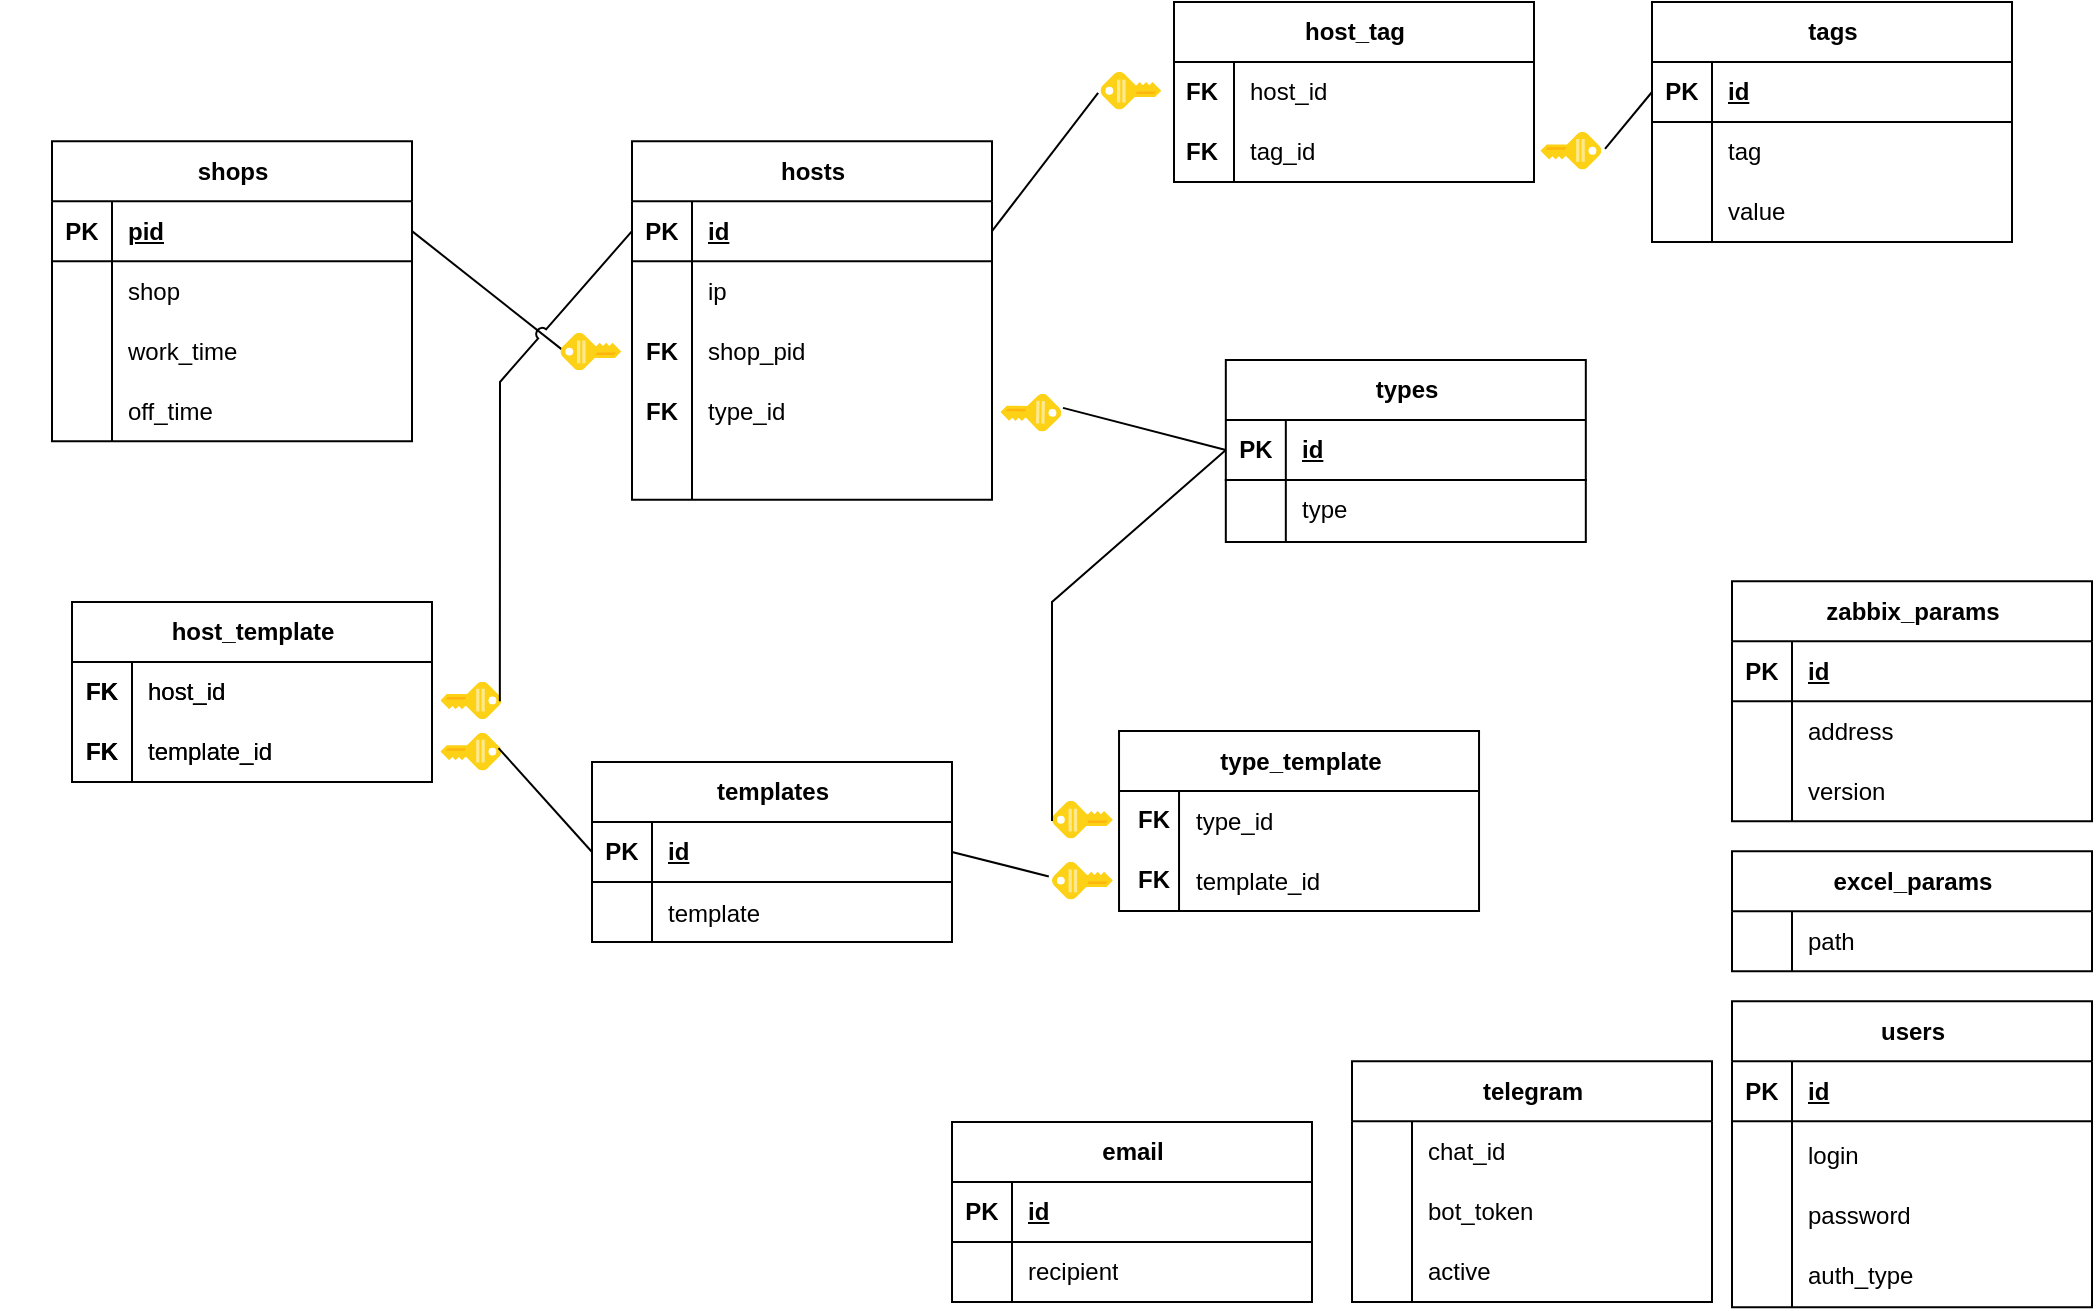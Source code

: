 <mxfile version="21.2.1" type="device">
  <diagram name="Страница-1" id="Page-1">
    <mxGraphModel dx="1434" dy="796" grid="1" gridSize="10" guides="1" tooltips="1" connect="1" arrows="1" fold="1" page="1" pageScale="1" pageWidth="1169" pageHeight="827" math="0" shadow="0">
      <root>
        <mxCell id="0" />
        <mxCell id="1" value="Соединительная линия" parent="0" />
        <mxCell id="zsV1o42NMVgyYvkbm9ST-91" value="tags" style="shape=table;startSize=30;container=1;collapsible=1;childLayout=tableLayout;fixedRows=1;rowLines=0;fontStyle=1;align=center;resizeLast=1;html=1;" parent="1" vertex="1">
          <mxGeometry x="860" y="80" width="180" height="120" as="geometry" />
        </mxCell>
        <mxCell id="zsV1o42NMVgyYvkbm9ST-92" value="" style="shape=tableRow;horizontal=0;startSize=0;swimlaneHead=0;swimlaneBody=0;fillColor=none;collapsible=0;dropTarget=0;points=[[0,0.5],[1,0.5]];portConstraint=eastwest;top=0;left=0;right=0;bottom=1;" parent="zsV1o42NMVgyYvkbm9ST-91" vertex="1">
          <mxGeometry y="30" width="180" height="30" as="geometry" />
        </mxCell>
        <mxCell id="zsV1o42NMVgyYvkbm9ST-93" value="PK" style="shape=partialRectangle;connectable=0;fillColor=none;top=0;left=0;bottom=0;right=0;fontStyle=1;overflow=hidden;whiteSpace=wrap;html=1;" parent="zsV1o42NMVgyYvkbm9ST-92" vertex="1">
          <mxGeometry width="30" height="30" as="geometry">
            <mxRectangle width="30" height="30" as="alternateBounds" />
          </mxGeometry>
        </mxCell>
        <mxCell id="zsV1o42NMVgyYvkbm9ST-94" value="id" style="shape=partialRectangle;connectable=0;fillColor=none;top=0;left=0;bottom=0;right=0;align=left;spacingLeft=6;fontStyle=5;overflow=hidden;whiteSpace=wrap;html=1;" parent="zsV1o42NMVgyYvkbm9ST-92" vertex="1">
          <mxGeometry x="30" width="150" height="30" as="geometry">
            <mxRectangle width="150" height="30" as="alternateBounds" />
          </mxGeometry>
        </mxCell>
        <mxCell id="zsV1o42NMVgyYvkbm9ST-95" value="" style="shape=tableRow;horizontal=0;startSize=0;swimlaneHead=0;swimlaneBody=0;fillColor=none;collapsible=0;dropTarget=0;points=[[0,0.5],[1,0.5]];portConstraint=eastwest;top=0;left=0;right=0;bottom=0;" parent="zsV1o42NMVgyYvkbm9ST-91" vertex="1">
          <mxGeometry y="60" width="180" height="30" as="geometry" />
        </mxCell>
        <mxCell id="zsV1o42NMVgyYvkbm9ST-96" value="" style="shape=partialRectangle;connectable=0;fillColor=none;top=0;left=0;bottom=0;right=0;editable=1;overflow=hidden;whiteSpace=wrap;html=1;" parent="zsV1o42NMVgyYvkbm9ST-95" vertex="1">
          <mxGeometry width="30" height="30" as="geometry">
            <mxRectangle width="30" height="30" as="alternateBounds" />
          </mxGeometry>
        </mxCell>
        <mxCell id="zsV1o42NMVgyYvkbm9ST-97" value="tag" style="shape=partialRectangle;connectable=0;fillColor=none;top=0;left=0;bottom=0;right=0;align=left;spacingLeft=6;overflow=hidden;whiteSpace=wrap;html=1;" parent="zsV1o42NMVgyYvkbm9ST-95" vertex="1">
          <mxGeometry x="30" width="150" height="30" as="geometry">
            <mxRectangle width="150" height="30" as="alternateBounds" />
          </mxGeometry>
        </mxCell>
        <mxCell id="zsV1o42NMVgyYvkbm9ST-98" value="" style="shape=tableRow;horizontal=0;startSize=0;swimlaneHead=0;swimlaneBody=0;fillColor=none;collapsible=0;dropTarget=0;points=[[0,0.5],[1,0.5]];portConstraint=eastwest;top=0;left=0;right=0;bottom=0;" parent="zsV1o42NMVgyYvkbm9ST-91" vertex="1">
          <mxGeometry y="90" width="180" height="30" as="geometry" />
        </mxCell>
        <mxCell id="zsV1o42NMVgyYvkbm9ST-99" value="" style="shape=partialRectangle;connectable=0;fillColor=none;top=0;left=0;bottom=0;right=0;editable=1;overflow=hidden;whiteSpace=wrap;html=1;" parent="zsV1o42NMVgyYvkbm9ST-98" vertex="1">
          <mxGeometry width="30" height="30" as="geometry">
            <mxRectangle width="30" height="30" as="alternateBounds" />
          </mxGeometry>
        </mxCell>
        <mxCell id="zsV1o42NMVgyYvkbm9ST-100" value="value" style="shape=partialRectangle;connectable=0;fillColor=none;top=0;left=0;bottom=0;right=0;align=left;spacingLeft=6;overflow=hidden;whiteSpace=wrap;html=1;" parent="zsV1o42NMVgyYvkbm9ST-98" vertex="1">
          <mxGeometry x="30" width="150" height="30" as="geometry">
            <mxRectangle width="150" height="30" as="alternateBounds" />
          </mxGeometry>
        </mxCell>
        <mxCell id="zsV1o42NMVgyYvkbm9ST-101" value="host_tag" style="shape=table;startSize=30;container=1;collapsible=1;childLayout=tableLayout;fixedRows=1;rowLines=0;fontStyle=1;align=center;resizeLast=1;html=1;" parent="1" vertex="1">
          <mxGeometry x="621" y="80" width="180" height="90" as="geometry" />
        </mxCell>
        <mxCell id="zsV1o42NMVgyYvkbm9ST-108" value="" style="shape=tableRow;horizontal=0;startSize=0;swimlaneHead=0;swimlaneBody=0;fillColor=none;collapsible=0;dropTarget=0;points=[[0,0.5],[1,0.5]];portConstraint=eastwest;top=0;left=0;right=0;bottom=0;" parent="zsV1o42NMVgyYvkbm9ST-101" vertex="1">
          <mxGeometry y="30" width="180" height="30" as="geometry" />
        </mxCell>
        <mxCell id="zsV1o42NMVgyYvkbm9ST-109" value="" style="shape=partialRectangle;connectable=0;fillColor=none;top=0;left=0;bottom=0;right=0;editable=1;overflow=hidden;whiteSpace=wrap;html=1;" parent="zsV1o42NMVgyYvkbm9ST-108" vertex="1">
          <mxGeometry width="30" height="30" as="geometry">
            <mxRectangle width="30" height="30" as="alternateBounds" />
          </mxGeometry>
        </mxCell>
        <mxCell id="zsV1o42NMVgyYvkbm9ST-110" value="host_id" style="shape=partialRectangle;connectable=0;fillColor=none;top=0;left=0;bottom=0;right=0;align=left;spacingLeft=6;overflow=hidden;whiteSpace=wrap;html=1;" parent="zsV1o42NMVgyYvkbm9ST-108" vertex="1">
          <mxGeometry x="30" width="150" height="30" as="geometry">
            <mxRectangle width="150" height="30" as="alternateBounds" />
          </mxGeometry>
        </mxCell>
        <mxCell id="zsV1o42NMVgyYvkbm9ST-105" value="" style="shape=tableRow;horizontal=0;startSize=0;swimlaneHead=0;swimlaneBody=0;fillColor=none;collapsible=0;dropTarget=0;points=[[0,0.5],[1,0.5]];portConstraint=eastwest;top=0;left=0;right=0;bottom=0;" parent="zsV1o42NMVgyYvkbm9ST-101" vertex="1">
          <mxGeometry y="60" width="180" height="30" as="geometry" />
        </mxCell>
        <mxCell id="zsV1o42NMVgyYvkbm9ST-106" value="" style="shape=partialRectangle;connectable=0;fillColor=none;top=0;left=0;bottom=0;right=0;editable=1;overflow=hidden;whiteSpace=wrap;html=1;" parent="zsV1o42NMVgyYvkbm9ST-105" vertex="1">
          <mxGeometry width="30" height="30" as="geometry">
            <mxRectangle width="30" height="30" as="alternateBounds" />
          </mxGeometry>
        </mxCell>
        <mxCell id="zsV1o42NMVgyYvkbm9ST-107" value="tag_id" style="shape=partialRectangle;connectable=0;fillColor=none;top=0;left=0;bottom=0;right=0;align=left;spacingLeft=6;overflow=hidden;whiteSpace=wrap;html=1;" parent="zsV1o42NMVgyYvkbm9ST-105" vertex="1">
          <mxGeometry x="30" width="150" height="30" as="geometry">
            <mxRectangle width="150" height="30" as="alternateBounds" />
          </mxGeometry>
        </mxCell>
        <mxCell id="zsV1o42NMVgyYvkbm9ST-142" value="" style="group" parent="1" vertex="1" connectable="0">
          <mxGeometry x="60" y="149.57" width="180" height="180" as="geometry" />
        </mxCell>
        <mxCell id="zsV1o42NMVgyYvkbm9ST-1" value="shops" style="shape=table;startSize=30;container=1;collapsible=1;childLayout=tableLayout;fixedRows=1;rowLines=0;fontStyle=1;align=center;resizeLast=1;html=1;" parent="zsV1o42NMVgyYvkbm9ST-142" vertex="1">
          <mxGeometry width="180" height="150" as="geometry" />
        </mxCell>
        <mxCell id="zsV1o42NMVgyYvkbm9ST-2" value="" style="shape=tableRow;horizontal=0;startSize=0;swimlaneHead=0;swimlaneBody=0;fillColor=none;collapsible=0;dropTarget=0;points=[[0,0.5],[1,0.5]];portConstraint=eastwest;top=0;left=0;right=0;bottom=1;" parent="zsV1o42NMVgyYvkbm9ST-1" vertex="1">
          <mxGeometry y="30" width="180" height="30" as="geometry" />
        </mxCell>
        <mxCell id="zsV1o42NMVgyYvkbm9ST-3" value="PK" style="shape=partialRectangle;connectable=0;fillColor=none;top=0;left=0;bottom=0;right=0;fontStyle=1;overflow=hidden;whiteSpace=wrap;html=1;" parent="zsV1o42NMVgyYvkbm9ST-2" vertex="1">
          <mxGeometry width="30" height="30" as="geometry">
            <mxRectangle width="30" height="30" as="alternateBounds" />
          </mxGeometry>
        </mxCell>
        <mxCell id="zsV1o42NMVgyYvkbm9ST-4" value="pid" style="shape=partialRectangle;connectable=0;fillColor=none;top=0;left=0;bottom=0;right=0;align=left;spacingLeft=6;fontStyle=5;overflow=hidden;whiteSpace=wrap;html=1;" parent="zsV1o42NMVgyYvkbm9ST-2" vertex="1">
          <mxGeometry x="30" width="150" height="30" as="geometry">
            <mxRectangle width="150" height="30" as="alternateBounds" />
          </mxGeometry>
        </mxCell>
        <mxCell id="zsV1o42NMVgyYvkbm9ST-5" value="" style="shape=tableRow;horizontal=0;startSize=0;swimlaneHead=0;swimlaneBody=0;fillColor=none;collapsible=0;dropTarget=0;points=[[0,0.5],[1,0.5]];portConstraint=eastwest;top=0;left=0;right=0;bottom=0;" parent="zsV1o42NMVgyYvkbm9ST-1" vertex="1">
          <mxGeometry y="60" width="180" height="30" as="geometry" />
        </mxCell>
        <mxCell id="zsV1o42NMVgyYvkbm9ST-6" value="" style="shape=partialRectangle;connectable=0;fillColor=none;top=0;left=0;bottom=0;right=0;editable=1;overflow=hidden;whiteSpace=wrap;html=1;" parent="zsV1o42NMVgyYvkbm9ST-5" vertex="1">
          <mxGeometry width="30" height="30" as="geometry">
            <mxRectangle width="30" height="30" as="alternateBounds" />
          </mxGeometry>
        </mxCell>
        <mxCell id="zsV1o42NMVgyYvkbm9ST-7" value="" style="shape=partialRectangle;connectable=0;fillColor=none;top=0;left=0;bottom=0;right=0;align=left;spacingLeft=6;overflow=hidden;whiteSpace=wrap;html=1;" parent="zsV1o42NMVgyYvkbm9ST-5" vertex="1">
          <mxGeometry x="30" width="150" height="30" as="geometry">
            <mxRectangle width="150" height="30" as="alternateBounds" />
          </mxGeometry>
        </mxCell>
        <mxCell id="zsV1o42NMVgyYvkbm9ST-8" value="" style="shape=tableRow;horizontal=0;startSize=0;swimlaneHead=0;swimlaneBody=0;fillColor=none;collapsible=0;dropTarget=0;points=[[0,0.5],[1,0.5]];portConstraint=eastwest;top=0;left=0;right=0;bottom=0;" parent="zsV1o42NMVgyYvkbm9ST-1" vertex="1">
          <mxGeometry y="90" width="180" height="60" as="geometry" />
        </mxCell>
        <mxCell id="zsV1o42NMVgyYvkbm9ST-9" value="" style="shape=partialRectangle;connectable=0;fillColor=none;top=0;left=0;bottom=0;right=0;editable=1;overflow=hidden;whiteSpace=wrap;html=1;" parent="zsV1o42NMVgyYvkbm9ST-8" vertex="1">
          <mxGeometry width="30" height="60" as="geometry">
            <mxRectangle width="30" height="60" as="alternateBounds" />
          </mxGeometry>
        </mxCell>
        <mxCell id="zsV1o42NMVgyYvkbm9ST-10" value="" style="shape=partialRectangle;connectable=0;fillColor=none;top=0;left=0;bottom=0;right=0;align=left;spacingLeft=6;overflow=hidden;whiteSpace=wrap;html=1;" parent="zsV1o42NMVgyYvkbm9ST-8" vertex="1">
          <mxGeometry x="30" width="150" height="60" as="geometry">
            <mxRectangle width="150" height="60" as="alternateBounds" />
          </mxGeometry>
        </mxCell>
        <mxCell id="zsV1o42NMVgyYvkbm9ST-137" value="shop" style="shape=partialRectangle;connectable=0;fillColor=none;top=0;left=0;bottom=0;right=0;align=left;spacingLeft=6;overflow=hidden;whiteSpace=wrap;html=1;" parent="zsV1o42NMVgyYvkbm9ST-142" vertex="1">
          <mxGeometry x="30" y="60" width="150" height="30" as="geometry">
            <mxRectangle width="150" height="30" as="alternateBounds" />
          </mxGeometry>
        </mxCell>
        <mxCell id="zsV1o42NMVgyYvkbm9ST-139" value="work_time" style="shape=partialRectangle;connectable=0;fillColor=none;top=0;left=0;bottom=0;right=0;align=left;spacingLeft=6;overflow=hidden;whiteSpace=wrap;html=1;" parent="zsV1o42NMVgyYvkbm9ST-142" vertex="1">
          <mxGeometry x="30" y="90" width="150" height="30" as="geometry">
            <mxRectangle width="150" height="30" as="alternateBounds" />
          </mxGeometry>
        </mxCell>
        <mxCell id="zsV1o42NMVgyYvkbm9ST-140" value="off_time" style="shape=partialRectangle;connectable=0;fillColor=none;top=0;left=0;bottom=0;right=0;align=left;spacingLeft=6;overflow=hidden;whiteSpace=wrap;html=1;" parent="zsV1o42NMVgyYvkbm9ST-142" vertex="1">
          <mxGeometry x="30" y="120" width="150" height="30" as="geometry">
            <mxRectangle width="150" height="30" as="alternateBounds" />
          </mxGeometry>
        </mxCell>
        <mxCell id="zsV1o42NMVgyYvkbm9ST-170" value="" style="shape=partialRectangle;connectable=0;fillColor=none;top=0;left=0;bottom=0;right=0;fontStyle=1;overflow=hidden;whiteSpace=wrap;html=1;" parent="zsV1o42NMVgyYvkbm9ST-142" vertex="1">
          <mxGeometry x="-1.421e-14" y="120" width="30" height="30" as="geometry">
            <mxRectangle width="30" height="30" as="alternateBounds" />
          </mxGeometry>
        </mxCell>
        <mxCell id="zsV1o42NMVgyYvkbm9ST-171" value="" style="shape=partialRectangle;connectable=0;fillColor=none;top=0;left=0;bottom=0;right=0;fontStyle=1;overflow=hidden;whiteSpace=wrap;html=1;" parent="zsV1o42NMVgyYvkbm9ST-142" vertex="1">
          <mxGeometry x="-1.421e-14" y="150" width="30" height="30" as="geometry">
            <mxRectangle width="30" height="30" as="alternateBounds" />
          </mxGeometry>
        </mxCell>
        <mxCell id="zsV1o42NMVgyYvkbm9ST-146" value="" style="endArrow=none;html=1;rounded=0;entryX=0.545;entryY=0.032;entryDx=0;entryDy=0;entryPerimeter=0;exitX=1;exitY=0.5;exitDx=0;exitDy=0;" parent="1" source="zsV1o42NMVgyYvkbm9ST-2" target="zsV1o42NMVgyYvkbm9ST-143" edge="1">
          <mxGeometry width="50" height="50" relative="1" as="geometry">
            <mxPoint x="350" y="285" as="sourcePoint" />
            <mxPoint x="350" y="440" as="targetPoint" />
          </mxGeometry>
        </mxCell>
        <mxCell id="zsV1o42NMVgyYvkbm9ST-147" value="" style="group" parent="1" vertex="1" connectable="0">
          <mxGeometry x="320" y="149.57" width="210" height="200" as="geometry" />
        </mxCell>
        <mxCell id="zsV1o42NMVgyYvkbm9ST-141" value="" style="group" parent="zsV1o42NMVgyYvkbm9ST-147" vertex="1" connectable="0">
          <mxGeometry x="30" width="180" height="200" as="geometry" />
        </mxCell>
        <mxCell id="zsV1o42NMVgyYvkbm9ST-65" value="hosts" style="shape=table;startSize=30;container=1;collapsible=1;childLayout=tableLayout;fixedRows=1;rowLines=0;fontStyle=1;align=center;resizeLast=1;html=1;" parent="zsV1o42NMVgyYvkbm9ST-141" vertex="1">
          <mxGeometry width="180" height="179.35" as="geometry" />
        </mxCell>
        <mxCell id="zsV1o42NMVgyYvkbm9ST-66" value="" style="shape=tableRow;horizontal=0;startSize=0;swimlaneHead=0;swimlaneBody=0;fillColor=none;collapsible=0;dropTarget=0;points=[[0,0.5],[1,0.5]];portConstraint=eastwest;top=0;left=0;right=0;bottom=1;" parent="zsV1o42NMVgyYvkbm9ST-65" vertex="1">
          <mxGeometry y="30" width="180" height="30" as="geometry" />
        </mxCell>
        <mxCell id="zsV1o42NMVgyYvkbm9ST-67" value="PK" style="shape=partialRectangle;connectable=0;fillColor=none;top=0;left=0;bottom=0;right=0;fontStyle=1;overflow=hidden;whiteSpace=wrap;html=1;" parent="zsV1o42NMVgyYvkbm9ST-66" vertex="1">
          <mxGeometry width="30" height="30" as="geometry">
            <mxRectangle width="30" height="30" as="alternateBounds" />
          </mxGeometry>
        </mxCell>
        <mxCell id="zsV1o42NMVgyYvkbm9ST-68" value="id" style="shape=partialRectangle;connectable=0;fillColor=none;top=0;left=0;bottom=0;right=0;align=left;spacingLeft=6;fontStyle=5;overflow=hidden;whiteSpace=wrap;html=1;" parent="zsV1o42NMVgyYvkbm9ST-66" vertex="1">
          <mxGeometry x="30" width="150" height="30" as="geometry">
            <mxRectangle width="150" height="30" as="alternateBounds" />
          </mxGeometry>
        </mxCell>
        <mxCell id="zsV1o42NMVgyYvkbm9ST-69" value="" style="shape=tableRow;horizontal=0;startSize=0;swimlaneHead=0;swimlaneBody=0;fillColor=none;collapsible=0;dropTarget=0;points=[[0,0.5],[1,0.5]];portConstraint=eastwest;top=0;left=0;right=0;bottom=0;" parent="zsV1o42NMVgyYvkbm9ST-65" vertex="1">
          <mxGeometry y="60" width="180" height="30" as="geometry" />
        </mxCell>
        <mxCell id="zsV1o42NMVgyYvkbm9ST-70" value="" style="shape=partialRectangle;connectable=0;fillColor=none;top=0;left=0;bottom=0;right=0;editable=1;overflow=hidden;whiteSpace=wrap;html=1;" parent="zsV1o42NMVgyYvkbm9ST-69" vertex="1">
          <mxGeometry width="30" height="30" as="geometry">
            <mxRectangle width="30" height="30" as="alternateBounds" />
          </mxGeometry>
        </mxCell>
        <mxCell id="zsV1o42NMVgyYvkbm9ST-71" value="ip" style="shape=partialRectangle;connectable=0;fillColor=none;top=0;left=0;bottom=0;right=0;align=left;spacingLeft=6;overflow=hidden;whiteSpace=wrap;html=1;" parent="zsV1o42NMVgyYvkbm9ST-69" vertex="1">
          <mxGeometry x="30" width="150" height="30" as="geometry">
            <mxRectangle width="150" height="30" as="alternateBounds" />
          </mxGeometry>
        </mxCell>
        <mxCell id="zsV1o42NMVgyYvkbm9ST-72" value="" style="shape=tableRow;horizontal=0;startSize=0;swimlaneHead=0;swimlaneBody=0;fillColor=none;collapsible=0;dropTarget=0;points=[[0,0.5],[1,0.5]];portConstraint=eastwest;top=0;left=0;right=0;bottom=0;" parent="zsV1o42NMVgyYvkbm9ST-65" vertex="1">
          <mxGeometry y="90" width="180" height="89" as="geometry" />
        </mxCell>
        <mxCell id="zsV1o42NMVgyYvkbm9ST-73" value="" style="shape=partialRectangle;connectable=0;fillColor=none;top=0;left=0;bottom=0;right=0;editable=1;overflow=hidden;whiteSpace=wrap;html=1;" parent="zsV1o42NMVgyYvkbm9ST-72" vertex="1">
          <mxGeometry width="30" height="89" as="geometry">
            <mxRectangle width="30" height="89" as="alternateBounds" />
          </mxGeometry>
        </mxCell>
        <mxCell id="zsV1o42NMVgyYvkbm9ST-74" value="" style="shape=partialRectangle;connectable=0;fillColor=none;top=0;left=0;bottom=0;right=0;align=left;spacingLeft=6;overflow=hidden;whiteSpace=wrap;html=1;" parent="zsV1o42NMVgyYvkbm9ST-72" vertex="1">
          <mxGeometry x="30" width="150" height="89" as="geometry">
            <mxRectangle width="150" height="89" as="alternateBounds" />
          </mxGeometry>
        </mxCell>
        <mxCell id="zsV1o42NMVgyYvkbm9ST-79" value="shop_pid" style="shape=partialRectangle;connectable=0;fillColor=none;top=0;left=0;bottom=0;right=0;align=left;spacingLeft=6;overflow=hidden;whiteSpace=wrap;html=1;" parent="zsV1o42NMVgyYvkbm9ST-141" vertex="1">
          <mxGeometry x="30" y="90" width="150" height="30" as="geometry">
            <mxRectangle width="150" height="30" as="alternateBounds" />
          </mxGeometry>
        </mxCell>
        <mxCell id="zsV1o42NMVgyYvkbm9ST-82" value="type_id" style="shape=partialRectangle;connectable=0;fillColor=none;top=0;left=0;bottom=0;right=0;align=left;spacingLeft=6;overflow=hidden;whiteSpace=wrap;html=1;" parent="zsV1o42NMVgyYvkbm9ST-141" vertex="1">
          <mxGeometry x="30" y="120" width="150" height="30" as="geometry">
            <mxRectangle width="150" height="30" as="alternateBounds" />
          </mxGeometry>
        </mxCell>
        <mxCell id="zsV1o42NMVgyYvkbm9ST-168" value="FK" style="shape=partialRectangle;connectable=0;fillColor=none;top=0;left=0;bottom=0;right=0;fontStyle=1;overflow=hidden;whiteSpace=wrap;html=1;" parent="zsV1o42NMVgyYvkbm9ST-141" vertex="1">
          <mxGeometry y="90" width="30" height="30" as="geometry">
            <mxRectangle width="30" height="30" as="alternateBounds" />
          </mxGeometry>
        </mxCell>
        <mxCell id="zsV1o42NMVgyYvkbm9ST-173" value="FK" style="shape=partialRectangle;connectable=0;fillColor=none;top=0;left=0;bottom=0;right=0;fontStyle=1;overflow=hidden;whiteSpace=wrap;html=1;" parent="zsV1o42NMVgyYvkbm9ST-141" vertex="1">
          <mxGeometry y="120" width="30" height="30" as="geometry">
            <mxRectangle width="30" height="30" as="alternateBounds" />
          </mxGeometry>
        </mxCell>
        <mxCell id="zsV1o42NMVgyYvkbm9ST-143" value="" style="sketch=0;aspect=fixed;html=1;points=[];align=center;image;fontSize=12;image=img/lib/mscae/Key.svg;rotation=-90;" parent="zsV1o42NMVgyYvkbm9ST-147" vertex="1">
          <mxGeometry y="90" width="18.87" height="30.43" as="geometry" />
        </mxCell>
        <mxCell id="zsV1o42NMVgyYvkbm9ST-157" value="" style="group" parent="1" vertex="1" connectable="0">
          <mxGeometry x="660.0" y="279" width="215.78" height="135" as="geometry" />
        </mxCell>
        <mxCell id="zsV1o42NMVgyYvkbm9ST-37" value="types" style="shape=table;startSize=30;container=1;collapsible=1;childLayout=tableLayout;fixedRows=1;rowLines=0;fontStyle=1;align=center;resizeLast=1;html=1;" parent="zsV1o42NMVgyYvkbm9ST-157" vertex="1">
          <mxGeometry x="-13.09" y="-20" width="180" height="91" as="geometry" />
        </mxCell>
        <mxCell id="zsV1o42NMVgyYvkbm9ST-38" value="" style="shape=tableRow;horizontal=0;startSize=0;swimlaneHead=0;swimlaneBody=0;fillColor=none;collapsible=0;dropTarget=0;points=[[0,0.5],[1,0.5]];portConstraint=eastwest;top=0;left=0;right=0;bottom=1;" parent="zsV1o42NMVgyYvkbm9ST-37" vertex="1">
          <mxGeometry y="30" width="180" height="30" as="geometry" />
        </mxCell>
        <mxCell id="zsV1o42NMVgyYvkbm9ST-39" value="PK" style="shape=partialRectangle;connectable=0;fillColor=none;top=0;left=0;bottom=0;right=0;fontStyle=1;overflow=hidden;whiteSpace=wrap;html=1;" parent="zsV1o42NMVgyYvkbm9ST-38" vertex="1">
          <mxGeometry width="30" height="30" as="geometry">
            <mxRectangle width="30" height="30" as="alternateBounds" />
          </mxGeometry>
        </mxCell>
        <mxCell id="zsV1o42NMVgyYvkbm9ST-40" value="id" style="shape=partialRectangle;connectable=0;fillColor=none;top=0;left=0;bottom=0;right=0;align=left;spacingLeft=6;fontStyle=5;overflow=hidden;whiteSpace=wrap;html=1;" parent="zsV1o42NMVgyYvkbm9ST-38" vertex="1">
          <mxGeometry x="30" width="150" height="30" as="geometry">
            <mxRectangle width="150" height="30" as="alternateBounds" />
          </mxGeometry>
        </mxCell>
        <mxCell id="zsV1o42NMVgyYvkbm9ST-41" value="" style="shape=tableRow;horizontal=0;startSize=0;swimlaneHead=0;swimlaneBody=0;fillColor=none;collapsible=0;dropTarget=0;points=[[0,0.5],[1,0.5]];portConstraint=eastwest;top=0;left=0;right=0;bottom=0;" parent="zsV1o42NMVgyYvkbm9ST-37" vertex="1">
          <mxGeometry y="60" width="180" height="31" as="geometry" />
        </mxCell>
        <mxCell id="zsV1o42NMVgyYvkbm9ST-42" value="" style="shape=partialRectangle;connectable=0;fillColor=none;top=0;left=0;bottom=0;right=0;editable=1;overflow=hidden;whiteSpace=wrap;html=1;" parent="zsV1o42NMVgyYvkbm9ST-41" vertex="1">
          <mxGeometry width="30" height="31" as="geometry">
            <mxRectangle width="30" height="31" as="alternateBounds" />
          </mxGeometry>
        </mxCell>
        <mxCell id="zsV1o42NMVgyYvkbm9ST-43" value="" style="shape=partialRectangle;connectable=0;fillColor=none;top=0;left=0;bottom=0;right=0;align=left;spacingLeft=6;overflow=hidden;whiteSpace=wrap;html=1;" parent="zsV1o42NMVgyYvkbm9ST-41" vertex="1">
          <mxGeometry x="30" width="150" height="31" as="geometry">
            <mxRectangle width="150" height="31" as="alternateBounds" />
          </mxGeometry>
        </mxCell>
        <mxCell id="G-o0Ir6fuLIiL3Ky4G_D-50" value="type" style="shape=partialRectangle;connectable=0;fillColor=none;top=0;left=0;bottom=0;right=0;align=left;spacingLeft=6;overflow=hidden;whiteSpace=wrap;html=1;" parent="zsV1o42NMVgyYvkbm9ST-157" vertex="1">
          <mxGeometry x="16.91" y="40.21" width="150" height="30" as="geometry">
            <mxRectangle width="150" height="30" as="alternateBounds" />
          </mxGeometry>
        </mxCell>
        <mxCell id="zsV1o42NMVgyYvkbm9ST-163" value="" style="endArrow=none;html=1;rounded=0;entryX=0.365;entryY=-0.026;entryDx=0;entryDy=0;entryPerimeter=0;exitX=0;exitY=0.5;exitDx=0;exitDy=0;" parent="1" source="zsV1o42NMVgyYvkbm9ST-38" target="zsV1o42NMVgyYvkbm9ST-156" edge="1">
          <mxGeometry width="50" height="50" relative="1" as="geometry">
            <mxPoint x="590.78" y="345" as="sourcePoint" />
            <mxPoint x="664.22" y="520" as="targetPoint" />
          </mxGeometry>
        </mxCell>
        <mxCell id="zsV1o42NMVgyYvkbm9ST-164" value="" style="endArrow=none;html=1;rounded=0;exitX=1;exitY=0.5;exitDx=0;exitDy=0;entryX=0.445;entryY=-0.038;entryDx=0;entryDy=0;entryPerimeter=0;" parent="1" source="zsV1o42NMVgyYvkbm9ST-66" target="zsV1o42NMVgyYvkbm9ST-165" edge="1">
          <mxGeometry width="50" height="50" relative="1" as="geometry">
            <mxPoint x="601" y="325" as="sourcePoint" />
            <mxPoint x="650" y="170" as="targetPoint" />
          </mxGeometry>
        </mxCell>
        <mxCell id="zsV1o42NMVgyYvkbm9ST-165" value="" style="sketch=0;aspect=fixed;html=1;points=[];align=center;image;fontSize=12;image=img/lib/mscae/Key.svg;rotation=-90;" parent="1" vertex="1">
          <mxGeometry x="590" y="109.14" width="18.87" height="30.43" as="geometry" />
        </mxCell>
        <mxCell id="zsV1o42NMVgyYvkbm9ST-166" value="" style="sketch=0;aspect=fixed;html=1;points=[];align=center;image;fontSize=12;image=img/lib/mscae/Key.svg;rotation=90;" parent="1" vertex="1">
          <mxGeometry x="810" y="139.14" width="18.87" height="30.43" as="geometry" />
        </mxCell>
        <mxCell id="zsV1o42NMVgyYvkbm9ST-167" value="" style="endArrow=none;html=1;rounded=0;exitX=0;exitY=0.5;exitDx=0;exitDy=0;entryX=0.452;entryY=-0.061;entryDx=0;entryDy=0;entryPerimeter=0;" parent="1" source="zsV1o42NMVgyYvkbm9ST-92" target="zsV1o42NMVgyYvkbm9ST-166" edge="1">
          <mxGeometry width="50" height="50" relative="1" as="geometry">
            <mxPoint x="930" y="159" as="sourcePoint" />
            <mxPoint x="973" y="70" as="targetPoint" />
          </mxGeometry>
        </mxCell>
        <mxCell id="zsV1o42NMVgyYvkbm9ST-156" value="" style="sketch=0;aspect=fixed;html=1;points=[];align=center;image;fontSize=12;image=img/lib/mscae/Key.svg;rotation=91;" parent="1" vertex="1">
          <mxGeometry x="540" y="270.0" width="18.87" height="30.43" as="geometry" />
        </mxCell>
        <mxCell id="zsV1o42NMVgyYvkbm9ST-174" value="FK" style="shape=partialRectangle;connectable=0;fillColor=none;top=0;left=0;bottom=0;right=0;fontStyle=1;overflow=hidden;whiteSpace=wrap;html=1;" parent="1" vertex="1">
          <mxGeometry x="620" y="139.57" width="30" height="30" as="geometry">
            <mxRectangle width="30" height="30" as="alternateBounds" />
          </mxGeometry>
        </mxCell>
        <mxCell id="zsV1o42NMVgyYvkbm9ST-175" value="FK" style="shape=partialRectangle;connectable=0;fillColor=none;top=0;left=0;bottom=0;right=0;fontStyle=1;overflow=hidden;whiteSpace=wrap;html=1;" parent="1" vertex="1">
          <mxGeometry x="620" y="109.57" width="30" height="30" as="geometry">
            <mxRectangle width="30" height="30" as="alternateBounds" />
          </mxGeometry>
        </mxCell>
        <mxCell id="lvVK7Kbt0AySzbdY6c-X-12" value="" style="group" parent="1" vertex="1" connectable="0">
          <mxGeometry x="320" y="450" width="180" height="120.5" as="geometry" />
        </mxCell>
        <mxCell id="lvVK7Kbt0AySzbdY6c-X-13" value="" style="group" parent="lvVK7Kbt0AySzbdY6c-X-12" vertex="1" connectable="0">
          <mxGeometry x="10" y="10" width="180" height="120.5" as="geometry" />
        </mxCell>
        <mxCell id="lvVK7Kbt0AySzbdY6c-X-3" value="templates" style="shape=table;startSize=30;container=1;collapsible=1;childLayout=tableLayout;fixedRows=1;rowLines=0;fontStyle=1;align=center;resizeLast=1;html=1;" parent="lvVK7Kbt0AySzbdY6c-X-13" vertex="1">
          <mxGeometry width="180" height="90" as="geometry" />
        </mxCell>
        <mxCell id="lvVK7Kbt0AySzbdY6c-X-4" value="" style="shape=tableRow;horizontal=0;startSize=0;swimlaneHead=0;swimlaneBody=0;fillColor=none;collapsible=0;dropTarget=0;points=[[0,0.5],[1,0.5]];portConstraint=eastwest;top=0;left=0;right=0;bottom=1;" parent="lvVK7Kbt0AySzbdY6c-X-3" vertex="1">
          <mxGeometry y="30" width="180" height="30" as="geometry" />
        </mxCell>
        <mxCell id="lvVK7Kbt0AySzbdY6c-X-5" value="PK" style="shape=partialRectangle;connectable=0;fillColor=none;top=0;left=0;bottom=0;right=0;fontStyle=1;overflow=hidden;whiteSpace=wrap;html=1;" parent="lvVK7Kbt0AySzbdY6c-X-4" vertex="1">
          <mxGeometry width="30" height="30" as="geometry">
            <mxRectangle width="30" height="30" as="alternateBounds" />
          </mxGeometry>
        </mxCell>
        <mxCell id="lvVK7Kbt0AySzbdY6c-X-6" value="id" style="shape=partialRectangle;connectable=0;fillColor=none;top=0;left=0;bottom=0;right=0;align=left;spacingLeft=6;fontStyle=5;overflow=hidden;whiteSpace=wrap;html=1;" parent="lvVK7Kbt0AySzbdY6c-X-4" vertex="1">
          <mxGeometry x="30" width="150" height="30" as="geometry">
            <mxRectangle width="150" height="30" as="alternateBounds" />
          </mxGeometry>
        </mxCell>
        <mxCell id="lvVK7Kbt0AySzbdY6c-X-7" value="" style="shape=tableRow;horizontal=0;startSize=0;swimlaneHead=0;swimlaneBody=0;fillColor=none;collapsible=0;dropTarget=0;points=[[0,0.5],[1,0.5]];portConstraint=eastwest;top=0;left=0;right=0;bottom=0;" parent="lvVK7Kbt0AySzbdY6c-X-3" vertex="1">
          <mxGeometry y="60" width="180" height="30" as="geometry" />
        </mxCell>
        <mxCell id="lvVK7Kbt0AySzbdY6c-X-8" value="" style="shape=partialRectangle;connectable=0;fillColor=none;top=0;left=0;bottom=0;right=0;editable=1;overflow=hidden;whiteSpace=wrap;html=1;" parent="lvVK7Kbt0AySzbdY6c-X-7" vertex="1">
          <mxGeometry width="30" height="30" as="geometry">
            <mxRectangle width="30" height="30" as="alternateBounds" />
          </mxGeometry>
        </mxCell>
        <mxCell id="lvVK7Kbt0AySzbdY6c-X-9" value="" style="shape=partialRectangle;connectable=0;fillColor=none;top=0;left=0;bottom=0;right=0;align=left;spacingLeft=6;overflow=hidden;whiteSpace=wrap;html=1;" parent="lvVK7Kbt0AySzbdY6c-X-7" vertex="1">
          <mxGeometry x="30" width="150" height="30" as="geometry">
            <mxRectangle width="150" height="30" as="alternateBounds" />
          </mxGeometry>
        </mxCell>
        <mxCell id="lvVK7Kbt0AySzbdY6c-X-10" value="template" style="shape=partialRectangle;connectable=0;fillColor=none;top=0;left=0;bottom=0;right=0;align=left;spacingLeft=6;overflow=hidden;whiteSpace=wrap;html=1;" parent="lvVK7Kbt0AySzbdY6c-X-13" vertex="1">
          <mxGeometry x="30" y="60.5" width="150" height="30" as="geometry">
            <mxRectangle width="150" height="30" as="alternateBounds" />
          </mxGeometry>
        </mxCell>
        <mxCell id="5nh-abn0xY6gqfLPR4Zg-37" value="" style="group" parent="1" vertex="1" connectable="0">
          <mxGeometry x="560.0" y="444.5" width="213.52" height="90" as="geometry" />
        </mxCell>
        <mxCell id="5nh-abn0xY6gqfLPR4Zg-1" value="type_template" style="shape=table;startSize=30;container=1;collapsible=1;childLayout=tableLayout;fixedRows=1;rowLines=0;fontStyle=1;align=center;resizeLast=1;html=1;" parent="5nh-abn0xY6gqfLPR4Zg-37" vertex="1">
          <mxGeometry x="33.52" width="180" height="90" as="geometry" />
        </mxCell>
        <mxCell id="5nh-abn0xY6gqfLPR4Zg-2" value="" style="shape=tableRow;horizontal=0;startSize=0;swimlaneHead=0;swimlaneBody=0;fillColor=none;collapsible=0;dropTarget=0;points=[[0,0.5],[1,0.5]];portConstraint=eastwest;top=0;left=0;right=0;bottom=0;" parent="5nh-abn0xY6gqfLPR4Zg-1" vertex="1">
          <mxGeometry y="30" width="180" height="30" as="geometry" />
        </mxCell>
        <mxCell id="5nh-abn0xY6gqfLPR4Zg-3" value="" style="shape=partialRectangle;connectable=0;fillColor=none;top=0;left=0;bottom=0;right=0;editable=1;overflow=hidden;whiteSpace=wrap;html=1;" parent="5nh-abn0xY6gqfLPR4Zg-2" vertex="1">
          <mxGeometry width="30" height="30" as="geometry">
            <mxRectangle width="30" height="30" as="alternateBounds" />
          </mxGeometry>
        </mxCell>
        <mxCell id="5nh-abn0xY6gqfLPR4Zg-4" value="type_id" style="shape=partialRectangle;connectable=0;fillColor=none;top=0;left=0;bottom=0;right=0;align=left;spacingLeft=6;overflow=hidden;whiteSpace=wrap;html=1;" parent="5nh-abn0xY6gqfLPR4Zg-2" vertex="1">
          <mxGeometry x="30" width="150" height="30" as="geometry">
            <mxRectangle width="150" height="30" as="alternateBounds" />
          </mxGeometry>
        </mxCell>
        <mxCell id="5nh-abn0xY6gqfLPR4Zg-5" value="" style="shape=tableRow;horizontal=0;startSize=0;swimlaneHead=0;swimlaneBody=0;fillColor=none;collapsible=0;dropTarget=0;points=[[0,0.5],[1,0.5]];portConstraint=eastwest;top=0;left=0;right=0;bottom=0;" parent="5nh-abn0xY6gqfLPR4Zg-1" vertex="1">
          <mxGeometry y="60" width="180" height="30" as="geometry" />
        </mxCell>
        <mxCell id="5nh-abn0xY6gqfLPR4Zg-6" value="" style="shape=partialRectangle;connectable=0;fillColor=none;top=0;left=0;bottom=0;right=0;editable=1;overflow=hidden;whiteSpace=wrap;html=1;" parent="5nh-abn0xY6gqfLPR4Zg-5" vertex="1">
          <mxGeometry width="30" height="30" as="geometry">
            <mxRectangle width="30" height="30" as="alternateBounds" />
          </mxGeometry>
        </mxCell>
        <mxCell id="5nh-abn0xY6gqfLPR4Zg-7" value="template_id" style="shape=partialRectangle;connectable=0;fillColor=none;top=0;left=0;bottom=0;right=0;align=left;spacingLeft=6;overflow=hidden;whiteSpace=wrap;html=1;" parent="5nh-abn0xY6gqfLPR4Zg-5" vertex="1">
          <mxGeometry x="30" width="150" height="30" as="geometry">
            <mxRectangle width="150" height="30" as="alternateBounds" />
          </mxGeometry>
        </mxCell>
        <mxCell id="5nh-abn0xY6gqfLPR4Zg-32" value="" style="sketch=0;aspect=fixed;html=1;points=[];align=center;image;fontSize=12;image=img/lib/mscae/Key.svg;rotation=-90;" parent="5nh-abn0xY6gqfLPR4Zg-37" vertex="1">
          <mxGeometry x="5.78" y="59.57" width="18.87" height="30.43" as="geometry" />
        </mxCell>
        <mxCell id="5nh-abn0xY6gqfLPR4Zg-33" value="FK" style="shape=partialRectangle;connectable=0;fillColor=none;top=0;left=0;bottom=0;right=0;fontStyle=1;overflow=hidden;whiteSpace=wrap;html=1;" parent="5nh-abn0xY6gqfLPR4Zg-37" vertex="1">
          <mxGeometry x="35.78" y="29.57" width="30" height="30" as="geometry">
            <mxRectangle width="30" height="30" as="alternateBounds" />
          </mxGeometry>
        </mxCell>
        <mxCell id="5nh-abn0xY6gqfLPR4Zg-34" value="FK" style="shape=partialRectangle;connectable=0;fillColor=none;top=0;left=0;bottom=0;right=0;fontStyle=1;overflow=hidden;whiteSpace=wrap;html=1;" parent="5nh-abn0xY6gqfLPR4Zg-37" vertex="1">
          <mxGeometry x="35.78" y="59.57" width="30" height="30" as="geometry">
            <mxRectangle width="30" height="30" as="alternateBounds" />
          </mxGeometry>
        </mxCell>
        <mxCell id="5nh-abn0xY6gqfLPR4Zg-61" value="" style="sketch=0;aspect=fixed;html=1;points=[];align=center;image;fontSize=12;image=img/lib/mscae/Key.svg;rotation=-90;" parent="5nh-abn0xY6gqfLPR4Zg-37" vertex="1">
          <mxGeometry x="5.78" y="29.14" width="18.87" height="30.43" as="geometry" />
        </mxCell>
        <mxCell id="5nh-abn0xY6gqfLPR4Zg-38" value="" style="endArrow=none;html=1;rounded=0;exitX=0.61;exitY=-0.052;exitDx=0;exitDy=0;exitPerimeter=0;entryX=1;entryY=0.5;entryDx=0;entryDy=0;" parent="1" source="5nh-abn0xY6gqfLPR4Zg-32" target="lvVK7Kbt0AySzbdY6c-X-4" edge="1">
          <mxGeometry width="50" height="50" relative="1" as="geometry">
            <mxPoint x="657" y="314" as="sourcePoint" />
            <mxPoint x="490" y="500" as="targetPoint" />
          </mxGeometry>
        </mxCell>
        <mxCell id="5nh-abn0xY6gqfLPR4Zg-56" value="" style="group" parent="1" vertex="1" connectable="0">
          <mxGeometry x="70" y="380" width="214.65" height="90" as="geometry" />
        </mxCell>
        <mxCell id="5nh-abn0xY6gqfLPR4Zg-43" value="" style="sketch=0;aspect=fixed;html=1;points=[];align=center;image;fontSize=12;image=img/lib/mscae/Key.svg;rotation=90;" parent="5nh-abn0xY6gqfLPR4Zg-56" vertex="1">
          <mxGeometry x="190" y="59.57" width="18.87" height="30.43" as="geometry" />
        </mxCell>
        <mxCell id="5nh-abn0xY6gqfLPR4Zg-58" value="" style="group" parent="5nh-abn0xY6gqfLPR4Zg-56" vertex="1" connectable="0">
          <mxGeometry width="214.65" height="90" as="geometry" />
        </mxCell>
        <mxCell id="5nh-abn0xY6gqfLPR4Zg-39" value="" style="group" parent="5nh-abn0xY6gqfLPR4Zg-58" vertex="1" connectable="0">
          <mxGeometry width="180" height="90" as="geometry" />
        </mxCell>
        <mxCell id="5nh-abn0xY6gqfLPR4Zg-8" value="host_template" style="shape=table;startSize=30;container=1;collapsible=1;childLayout=tableLayout;fixedRows=1;rowLines=0;fontStyle=1;align=center;resizeLast=1;html=1;" parent="5nh-abn0xY6gqfLPR4Zg-39" vertex="1">
          <mxGeometry width="180" height="90" as="geometry" />
        </mxCell>
        <mxCell id="5nh-abn0xY6gqfLPR4Zg-9" value="" style="shape=tableRow;horizontal=0;startSize=0;swimlaneHead=0;swimlaneBody=0;fillColor=none;collapsible=0;dropTarget=0;points=[[0,0.5],[1,0.5]];portConstraint=eastwest;top=0;left=0;right=0;bottom=0;" parent="5nh-abn0xY6gqfLPR4Zg-8" vertex="1">
          <mxGeometry y="30" width="180" height="30" as="geometry" />
        </mxCell>
        <mxCell id="5nh-abn0xY6gqfLPR4Zg-10" value="" style="shape=partialRectangle;connectable=0;fillColor=none;top=0;left=0;bottom=0;right=0;editable=1;overflow=hidden;whiteSpace=wrap;html=1;" parent="5nh-abn0xY6gqfLPR4Zg-9" vertex="1">
          <mxGeometry width="30" height="30" as="geometry">
            <mxRectangle width="30" height="30" as="alternateBounds" />
          </mxGeometry>
        </mxCell>
        <mxCell id="5nh-abn0xY6gqfLPR4Zg-11" value="host_id" style="shape=partialRectangle;connectable=0;fillColor=none;top=0;left=0;bottom=0;right=0;align=left;spacingLeft=6;overflow=hidden;whiteSpace=wrap;html=1;" parent="5nh-abn0xY6gqfLPR4Zg-9" vertex="1">
          <mxGeometry x="30" width="150" height="30" as="geometry">
            <mxRectangle width="150" height="30" as="alternateBounds" />
          </mxGeometry>
        </mxCell>
        <mxCell id="5nh-abn0xY6gqfLPR4Zg-12" value="" style="shape=tableRow;horizontal=0;startSize=0;swimlaneHead=0;swimlaneBody=0;fillColor=none;collapsible=0;dropTarget=0;points=[[0,0.5],[1,0.5]];portConstraint=eastwest;top=0;left=0;right=0;bottom=0;" parent="5nh-abn0xY6gqfLPR4Zg-8" vertex="1">
          <mxGeometry y="60" width="180" height="30" as="geometry" />
        </mxCell>
        <mxCell id="5nh-abn0xY6gqfLPR4Zg-13" value="" style="shape=partialRectangle;connectable=0;fillColor=none;top=0;left=0;bottom=0;right=0;editable=1;overflow=hidden;whiteSpace=wrap;html=1;" parent="5nh-abn0xY6gqfLPR4Zg-12" vertex="1">
          <mxGeometry width="30" height="30" as="geometry">
            <mxRectangle width="30" height="30" as="alternateBounds" />
          </mxGeometry>
        </mxCell>
        <mxCell id="5nh-abn0xY6gqfLPR4Zg-14" value="template_id" style="shape=partialRectangle;connectable=0;fillColor=none;top=0;left=0;bottom=0;right=0;align=left;spacingLeft=6;overflow=hidden;whiteSpace=wrap;html=1;" parent="5nh-abn0xY6gqfLPR4Zg-12" vertex="1">
          <mxGeometry x="30" width="150" height="30" as="geometry">
            <mxRectangle width="150" height="30" as="alternateBounds" />
          </mxGeometry>
        </mxCell>
        <mxCell id="5nh-abn0xY6gqfLPR4Zg-35" value="FK" style="shape=partialRectangle;connectable=0;fillColor=none;top=0;left=0;bottom=0;right=0;fontStyle=1;overflow=hidden;whiteSpace=wrap;html=1;" parent="5nh-abn0xY6gqfLPR4Zg-39" vertex="1">
          <mxGeometry y="30" width="30" height="30" as="geometry">
            <mxRectangle width="30" height="30" as="alternateBounds" />
          </mxGeometry>
        </mxCell>
        <mxCell id="5nh-abn0xY6gqfLPR4Zg-36" value="FK" style="shape=partialRectangle;connectable=0;fillColor=none;top=0;left=0;bottom=0;right=0;fontStyle=1;overflow=hidden;whiteSpace=wrap;html=1;" parent="5nh-abn0xY6gqfLPR4Zg-39" vertex="1">
          <mxGeometry y="60.0" width="30" height="30" as="geometry">
            <mxRectangle width="30" height="30" as="alternateBounds" />
          </mxGeometry>
        </mxCell>
        <mxCell id="5nh-abn0xY6gqfLPR4Zg-55" value="" style="group" parent="5nh-abn0xY6gqfLPR4Zg-39" vertex="1" connectable="0">
          <mxGeometry x="-35.78" width="215.78" height="90" as="geometry" />
        </mxCell>
        <mxCell id="5nh-abn0xY6gqfLPR4Zg-45" value="FK" style="shape=partialRectangle;connectable=0;fillColor=none;top=0;left=0;bottom=0;right=0;fontStyle=1;overflow=hidden;whiteSpace=wrap;html=1;" parent="5nh-abn0xY6gqfLPR4Zg-55" vertex="1">
          <mxGeometry x="35.78" y="60.0" width="30" height="30" as="geometry">
            <mxRectangle width="30" height="30" as="alternateBounds" />
          </mxGeometry>
        </mxCell>
        <mxCell id="5nh-abn0xY6gqfLPR4Zg-46" value="FK" style="shape=partialRectangle;connectable=0;fillColor=none;top=0;left=0;bottom=0;right=0;fontStyle=1;overflow=hidden;whiteSpace=wrap;html=1;" parent="5nh-abn0xY6gqfLPR4Zg-55" vertex="1">
          <mxGeometry x="35.78" y="30" width="30" height="30" as="geometry">
            <mxRectangle width="30" height="30" as="alternateBounds" />
          </mxGeometry>
        </mxCell>
        <mxCell id="5nh-abn0xY6gqfLPR4Zg-47" value="host_template" style="shape=table;startSize=30;container=1;collapsible=1;childLayout=tableLayout;fixedRows=1;rowLines=0;fontStyle=1;align=center;resizeLast=1;html=1;" parent="5nh-abn0xY6gqfLPR4Zg-55" vertex="1">
          <mxGeometry x="35.78" width="180" height="90" as="geometry" />
        </mxCell>
        <mxCell id="5nh-abn0xY6gqfLPR4Zg-48" value="" style="shape=tableRow;horizontal=0;startSize=0;swimlaneHead=0;swimlaneBody=0;fillColor=none;collapsible=0;dropTarget=0;points=[[0,0.5],[1,0.5]];portConstraint=eastwest;top=0;left=0;right=0;bottom=0;" parent="5nh-abn0xY6gqfLPR4Zg-47" vertex="1">
          <mxGeometry y="30" width="180" height="30" as="geometry" />
        </mxCell>
        <mxCell id="5nh-abn0xY6gqfLPR4Zg-49" value="" style="shape=partialRectangle;connectable=0;fillColor=none;top=0;left=0;bottom=0;right=0;editable=1;overflow=hidden;whiteSpace=wrap;html=1;" parent="5nh-abn0xY6gqfLPR4Zg-48" vertex="1">
          <mxGeometry width="30" height="30" as="geometry">
            <mxRectangle width="30" height="30" as="alternateBounds" />
          </mxGeometry>
        </mxCell>
        <mxCell id="5nh-abn0xY6gqfLPR4Zg-50" value="host_id" style="shape=partialRectangle;connectable=0;fillColor=none;top=0;left=0;bottom=0;right=0;align=left;spacingLeft=6;overflow=hidden;whiteSpace=wrap;html=1;" parent="5nh-abn0xY6gqfLPR4Zg-48" vertex="1">
          <mxGeometry x="30" width="150" height="30" as="geometry">
            <mxRectangle width="150" height="30" as="alternateBounds" />
          </mxGeometry>
        </mxCell>
        <mxCell id="5nh-abn0xY6gqfLPR4Zg-51" value="" style="shape=tableRow;horizontal=0;startSize=0;swimlaneHead=0;swimlaneBody=0;fillColor=none;collapsible=0;dropTarget=0;points=[[0,0.5],[1,0.5]];portConstraint=eastwest;top=0;left=0;right=0;bottom=0;" parent="5nh-abn0xY6gqfLPR4Zg-47" vertex="1">
          <mxGeometry y="60" width="180" height="30" as="geometry" />
        </mxCell>
        <mxCell id="5nh-abn0xY6gqfLPR4Zg-52" value="" style="shape=partialRectangle;connectable=0;fillColor=none;top=0;left=0;bottom=0;right=0;editable=1;overflow=hidden;whiteSpace=wrap;html=1;" parent="5nh-abn0xY6gqfLPR4Zg-51" vertex="1">
          <mxGeometry width="30" height="30" as="geometry">
            <mxRectangle width="30" height="30" as="alternateBounds" />
          </mxGeometry>
        </mxCell>
        <mxCell id="5nh-abn0xY6gqfLPR4Zg-53" value="template_id" style="shape=partialRectangle;connectable=0;fillColor=none;top=0;left=0;bottom=0;right=0;align=left;spacingLeft=6;overflow=hidden;whiteSpace=wrap;html=1;" parent="5nh-abn0xY6gqfLPR4Zg-51" vertex="1">
          <mxGeometry x="30" width="150" height="30" as="geometry">
            <mxRectangle width="150" height="30" as="alternateBounds" />
          </mxGeometry>
        </mxCell>
        <mxCell id="5nh-abn0xY6gqfLPR4Zg-54" value="" style="sketch=0;aspect=fixed;html=1;points=[];align=center;image;fontSize=12;image=img/lib/mscae/Key.svg;rotation=90;" parent="5nh-abn0xY6gqfLPR4Zg-58" vertex="1">
          <mxGeometry x="190" y="34" width="18.87" height="30.43" as="geometry" />
        </mxCell>
        <mxCell id="5nh-abn0xY6gqfLPR4Zg-57" value="" style="endArrow=none;html=1;rounded=0;exitX=0;exitY=0.5;exitDx=0;exitDy=0;entryX=0.407;entryY=0.046;entryDx=0;entryDy=0;entryPerimeter=0;" parent="1" source="lvVK7Kbt0AySzbdY6c-X-4" target="5nh-abn0xY6gqfLPR4Zg-43" edge="1">
          <mxGeometry width="50" height="50" relative="1" as="geometry">
            <mxPoint x="568" y="527" as="sourcePoint" />
            <mxPoint x="520" y="515" as="targetPoint" />
          </mxGeometry>
        </mxCell>
        <mxCell id="5nh-abn0xY6gqfLPR4Zg-59" value="" style="endArrow=none;html=1;rounded=0;exitX=0;exitY=0.5;exitDx=0;exitDy=0;entryX=0.521;entryY=0.024;entryDx=0;entryDy=0;entryPerimeter=0;jumpStyle=arc;" parent="1" source="zsV1o42NMVgyYvkbm9ST-66" target="5nh-abn0xY6gqfLPR4Zg-54" edge="1">
          <mxGeometry width="50" height="50" relative="1" as="geometry">
            <mxPoint x="340" y="515" as="sourcePoint" />
            <mxPoint x="293" y="463" as="targetPoint" />
            <Array as="points">
              <mxPoint x="284" y="270" />
            </Array>
          </mxGeometry>
        </mxCell>
        <mxCell id="5nh-abn0xY6gqfLPR4Zg-62" value="" style="endArrow=none;html=1;rounded=0;entryX=0.466;entryY=0;entryDx=0;entryDy=0;entryPerimeter=0;exitX=0;exitY=0.5;exitDx=0;exitDy=0;" parent="1" source="zsV1o42NMVgyYvkbm9ST-38" target="5nh-abn0xY6gqfLPR4Zg-61" edge="1">
          <mxGeometry width="50" height="50" relative="1" as="geometry">
            <mxPoint x="657" y="314" as="sourcePoint" />
            <mxPoint x="575" y="293" as="targetPoint" />
            <Array as="points">
              <mxPoint x="560" y="380" />
            </Array>
          </mxGeometry>
        </mxCell>
        <mxCell id="rLGd0RH0_CjI1xr4IAlU-1" value="" style="group" parent="1" vertex="1" connectable="0">
          <mxGeometry x="900" y="240" width="180" height="419.71" as="geometry" />
        </mxCell>
        <mxCell id="rLGd0RH0_CjI1xr4IAlU-15" value="" style="shape=partialRectangle;connectable=0;fillColor=none;top=0;left=0;bottom=0;right=0;fontStyle=1;overflow=hidden;whiteSpace=wrap;html=1;" parent="rLGd0RH0_CjI1xr4IAlU-1" vertex="1">
          <mxGeometry x="-1.421e-14" y="120" width="30" height="30" as="geometry">
            <mxRectangle width="30" height="30" as="alternateBounds" />
          </mxGeometry>
        </mxCell>
        <mxCell id="rLGd0RH0_CjI1xr4IAlU-16" value="" style="shape=partialRectangle;connectable=0;fillColor=none;top=0;left=0;bottom=0;right=0;fontStyle=1;overflow=hidden;whiteSpace=wrap;html=1;" parent="rLGd0RH0_CjI1xr4IAlU-1" vertex="1">
          <mxGeometry x="-1.421e-14" y="150" width="30" height="30" as="geometry">
            <mxRectangle width="30" height="30" as="alternateBounds" />
          </mxGeometry>
        </mxCell>
        <mxCell id="Rp4W-KgQvPlKaPvV3pxr-1" value="" style="group" parent="rLGd0RH0_CjI1xr4IAlU-1" vertex="1" connectable="0">
          <mxGeometry y="129.57" width="180" height="290.14" as="geometry" />
        </mxCell>
        <mxCell id="Rp4W-KgQvPlKaPvV3pxr-2" value="zabbix_params" style="shape=table;startSize=30;container=1;collapsible=1;childLayout=tableLayout;fixedRows=1;rowLines=0;fontStyle=1;align=center;resizeLast=1;html=1;" parent="Rp4W-KgQvPlKaPvV3pxr-1" vertex="1">
          <mxGeometry width="180" height="120" as="geometry" />
        </mxCell>
        <mxCell id="Rp4W-KgQvPlKaPvV3pxr-3" value="" style="shape=tableRow;horizontal=0;startSize=0;swimlaneHead=0;swimlaneBody=0;fillColor=none;collapsible=0;dropTarget=0;points=[[0,0.5],[1,0.5]];portConstraint=eastwest;top=0;left=0;right=0;bottom=1;" parent="Rp4W-KgQvPlKaPvV3pxr-2" vertex="1">
          <mxGeometry y="30" width="180" height="30" as="geometry" />
        </mxCell>
        <mxCell id="Rp4W-KgQvPlKaPvV3pxr-4" value="PK" style="shape=partialRectangle;connectable=0;fillColor=none;top=0;left=0;bottom=0;right=0;fontStyle=1;overflow=hidden;whiteSpace=wrap;html=1;" parent="Rp4W-KgQvPlKaPvV3pxr-3" vertex="1">
          <mxGeometry width="30" height="30" as="geometry">
            <mxRectangle width="30" height="30" as="alternateBounds" />
          </mxGeometry>
        </mxCell>
        <mxCell id="Rp4W-KgQvPlKaPvV3pxr-5" value="id" style="shape=partialRectangle;connectable=0;fillColor=none;top=0;left=0;bottom=0;right=0;align=left;spacingLeft=6;fontStyle=5;overflow=hidden;whiteSpace=wrap;html=1;" parent="Rp4W-KgQvPlKaPvV3pxr-3" vertex="1">
          <mxGeometry x="30" width="150" height="30" as="geometry">
            <mxRectangle width="150" height="30" as="alternateBounds" />
          </mxGeometry>
        </mxCell>
        <mxCell id="Rp4W-KgQvPlKaPvV3pxr-6" value="" style="shape=tableRow;horizontal=0;startSize=0;swimlaneHead=0;swimlaneBody=0;fillColor=none;collapsible=0;dropTarget=0;points=[[0,0.5],[1,0.5]];portConstraint=eastwest;top=0;left=0;right=0;bottom=0;" parent="Rp4W-KgQvPlKaPvV3pxr-2" vertex="1">
          <mxGeometry y="60" width="180" height="30" as="geometry" />
        </mxCell>
        <mxCell id="Rp4W-KgQvPlKaPvV3pxr-7" value="" style="shape=partialRectangle;connectable=0;fillColor=none;top=0;left=0;bottom=0;right=0;editable=1;overflow=hidden;whiteSpace=wrap;html=1;" parent="Rp4W-KgQvPlKaPvV3pxr-6" vertex="1">
          <mxGeometry width="30" height="30" as="geometry">
            <mxRectangle width="30" height="30" as="alternateBounds" />
          </mxGeometry>
        </mxCell>
        <mxCell id="Rp4W-KgQvPlKaPvV3pxr-8" value="" style="shape=partialRectangle;connectable=0;fillColor=none;top=0;left=0;bottom=0;right=0;align=left;spacingLeft=6;overflow=hidden;whiteSpace=wrap;html=1;" parent="Rp4W-KgQvPlKaPvV3pxr-6" vertex="1">
          <mxGeometry x="30" width="150" height="30" as="geometry">
            <mxRectangle width="150" height="30" as="alternateBounds" />
          </mxGeometry>
        </mxCell>
        <mxCell id="Rp4W-KgQvPlKaPvV3pxr-9" value="" style="shape=tableRow;horizontal=0;startSize=0;swimlaneHead=0;swimlaneBody=0;fillColor=none;collapsible=0;dropTarget=0;points=[[0,0.5],[1,0.5]];portConstraint=eastwest;top=0;left=0;right=0;bottom=0;" parent="Rp4W-KgQvPlKaPvV3pxr-2" vertex="1">
          <mxGeometry y="90" width="180" height="30" as="geometry" />
        </mxCell>
        <mxCell id="Rp4W-KgQvPlKaPvV3pxr-10" value="" style="shape=partialRectangle;connectable=0;fillColor=none;top=0;left=0;bottom=0;right=0;editable=1;overflow=hidden;whiteSpace=wrap;html=1;" parent="Rp4W-KgQvPlKaPvV3pxr-9" vertex="1">
          <mxGeometry width="30" height="30" as="geometry">
            <mxRectangle width="30" height="30" as="alternateBounds" />
          </mxGeometry>
        </mxCell>
        <mxCell id="Rp4W-KgQvPlKaPvV3pxr-11" value="" style="shape=partialRectangle;connectable=0;fillColor=none;top=0;left=0;bottom=0;right=0;align=left;spacingLeft=6;overflow=hidden;whiteSpace=wrap;html=1;" parent="Rp4W-KgQvPlKaPvV3pxr-9" vertex="1">
          <mxGeometry x="30" width="150" height="30" as="geometry">
            <mxRectangle width="150" height="30" as="alternateBounds" />
          </mxGeometry>
        </mxCell>
        <mxCell id="Rp4W-KgQvPlKaPvV3pxr-12" value="address" style="shape=partialRectangle;connectable=0;fillColor=none;top=0;left=0;bottom=0;right=0;align=left;spacingLeft=6;overflow=hidden;whiteSpace=wrap;html=1;" parent="Rp4W-KgQvPlKaPvV3pxr-1" vertex="1">
          <mxGeometry x="30" y="60" width="150" height="30" as="geometry">
            <mxRectangle width="150" height="30" as="alternateBounds" />
          </mxGeometry>
        </mxCell>
        <mxCell id="Rp4W-KgQvPlKaPvV3pxr-13" value="version" style="shape=partialRectangle;connectable=0;fillColor=none;top=0;left=0;bottom=0;right=0;align=left;spacingLeft=6;overflow=hidden;whiteSpace=wrap;html=1;" parent="Rp4W-KgQvPlKaPvV3pxr-1" vertex="1">
          <mxGeometry x="30" y="90" width="150" height="30" as="geometry">
            <mxRectangle width="150" height="30" as="alternateBounds" />
          </mxGeometry>
        </mxCell>
        <mxCell id="Rp4W-KgQvPlKaPvV3pxr-14" value="" style="shape=partialRectangle;connectable=0;fillColor=none;top=0;left=0;bottom=0;right=0;fontStyle=1;overflow=hidden;whiteSpace=wrap;html=1;" parent="Rp4W-KgQvPlKaPvV3pxr-1" vertex="1">
          <mxGeometry x="-1.421e-14" y="120" width="30" height="30" as="geometry">
            <mxRectangle width="30" height="30" as="alternateBounds" />
          </mxGeometry>
        </mxCell>
        <mxCell id="Rp4W-KgQvPlKaPvV3pxr-15" value="" style="shape=partialRectangle;connectable=0;fillColor=none;top=0;left=0;bottom=0;right=0;fontStyle=1;overflow=hidden;whiteSpace=wrap;html=1;" parent="Rp4W-KgQvPlKaPvV3pxr-1" vertex="1">
          <mxGeometry x="-1.421e-14" y="150" width="30" height="30" as="geometry">
            <mxRectangle width="30" height="30" as="alternateBounds" />
          </mxGeometry>
        </mxCell>
        <mxCell id="yVteEomhogamAeBKj967-40" value="" style="group" parent="Rp4W-KgQvPlKaPvV3pxr-1" vertex="1" connectable="0">
          <mxGeometry y="210" width="180" height="152.85" as="geometry" />
        </mxCell>
        <mxCell id="Or_JYC0vIzsPgKZg0h7o-1" value="users" style="shape=table;startSize=30;container=1;collapsible=1;childLayout=tableLayout;fixedRows=1;rowLines=0;fontStyle=1;align=center;resizeLast=1;html=1;" parent="yVteEomhogamAeBKj967-40" vertex="1">
          <mxGeometry width="180" height="153" as="geometry" />
        </mxCell>
        <mxCell id="Or_JYC0vIzsPgKZg0h7o-2" value="" style="shape=tableRow;horizontal=0;startSize=0;swimlaneHead=0;swimlaneBody=0;fillColor=none;collapsible=0;dropTarget=0;points=[[0,0.5],[1,0.5]];portConstraint=eastwest;top=0;left=0;right=0;bottom=1;" parent="Or_JYC0vIzsPgKZg0h7o-1" vertex="1">
          <mxGeometry y="30" width="180" height="30" as="geometry" />
        </mxCell>
        <mxCell id="Or_JYC0vIzsPgKZg0h7o-3" value="PK" style="shape=partialRectangle;connectable=0;fillColor=none;top=0;left=0;bottom=0;right=0;fontStyle=1;overflow=hidden;whiteSpace=wrap;html=1;" parent="Or_JYC0vIzsPgKZg0h7o-2" vertex="1">
          <mxGeometry width="30" height="30" as="geometry">
            <mxRectangle width="30" height="30" as="alternateBounds" />
          </mxGeometry>
        </mxCell>
        <mxCell id="Or_JYC0vIzsPgKZg0h7o-4" value="id" style="shape=partialRectangle;connectable=0;fillColor=none;top=0;left=0;bottom=0;right=0;align=left;spacingLeft=6;fontStyle=5;overflow=hidden;whiteSpace=wrap;html=1;" parent="Or_JYC0vIzsPgKZg0h7o-2" vertex="1">
          <mxGeometry x="30" width="150" height="30" as="geometry">
            <mxRectangle width="150" height="30" as="alternateBounds" />
          </mxGeometry>
        </mxCell>
        <mxCell id="Or_JYC0vIzsPgKZg0h7o-5" value="" style="shape=tableRow;horizontal=0;startSize=0;swimlaneHead=0;swimlaneBody=0;fillColor=none;collapsible=0;dropTarget=0;points=[[0,0.5],[1,0.5]];portConstraint=eastwest;top=0;left=0;right=0;bottom=0;" parent="Or_JYC0vIzsPgKZg0h7o-1" vertex="1">
          <mxGeometry y="60" width="180" height="30" as="geometry" />
        </mxCell>
        <mxCell id="Or_JYC0vIzsPgKZg0h7o-6" value="" style="shape=partialRectangle;connectable=0;fillColor=none;top=0;left=0;bottom=0;right=0;editable=1;overflow=hidden;whiteSpace=wrap;html=1;" parent="Or_JYC0vIzsPgKZg0h7o-5" vertex="1">
          <mxGeometry width="30" height="30" as="geometry">
            <mxRectangle width="30" height="30" as="alternateBounds" />
          </mxGeometry>
        </mxCell>
        <mxCell id="Or_JYC0vIzsPgKZg0h7o-7" value="" style="shape=partialRectangle;connectable=0;fillColor=none;top=0;left=0;bottom=0;right=0;align=left;spacingLeft=6;overflow=hidden;whiteSpace=wrap;html=1;" parent="Or_JYC0vIzsPgKZg0h7o-5" vertex="1">
          <mxGeometry x="30" width="150" height="30" as="geometry">
            <mxRectangle width="150" height="30" as="alternateBounds" />
          </mxGeometry>
        </mxCell>
        <mxCell id="Or_JYC0vIzsPgKZg0h7o-8" value="" style="shape=tableRow;horizontal=0;startSize=0;swimlaneHead=0;swimlaneBody=0;fillColor=none;collapsible=0;dropTarget=0;points=[[0,0.5],[1,0.5]];portConstraint=eastwest;top=0;left=0;right=0;bottom=0;" parent="Or_JYC0vIzsPgKZg0h7o-1" vertex="1">
          <mxGeometry y="90" width="180" height="63" as="geometry" />
        </mxCell>
        <mxCell id="Or_JYC0vIzsPgKZg0h7o-9" value="" style="shape=partialRectangle;connectable=0;fillColor=none;top=0;left=0;bottom=0;right=0;editable=1;overflow=hidden;whiteSpace=wrap;html=1;" parent="Or_JYC0vIzsPgKZg0h7o-8" vertex="1">
          <mxGeometry width="30" height="63" as="geometry">
            <mxRectangle width="30" height="63" as="alternateBounds" />
          </mxGeometry>
        </mxCell>
        <mxCell id="Or_JYC0vIzsPgKZg0h7o-10" value="" style="shape=partialRectangle;connectable=0;fillColor=none;top=0;left=0;bottom=0;right=0;align=left;spacingLeft=6;overflow=hidden;whiteSpace=wrap;html=1;" parent="Or_JYC0vIzsPgKZg0h7o-8" vertex="1">
          <mxGeometry x="30" width="150" height="63" as="geometry">
            <mxRectangle width="150" height="63" as="alternateBounds" />
          </mxGeometry>
        </mxCell>
        <mxCell id="Or_JYC0vIzsPgKZg0h7o-11" value="login" style="shape=partialRectangle;connectable=0;fillColor=none;top=0;left=0;bottom=0;right=0;align=left;spacingLeft=6;overflow=hidden;whiteSpace=wrap;html=1;" parent="yVteEomhogamAeBKj967-40" vertex="1">
          <mxGeometry x="30" y="62.71" width="150" height="30" as="geometry">
            <mxRectangle width="150" height="30" as="alternateBounds" />
          </mxGeometry>
        </mxCell>
        <mxCell id="Or_JYC0vIzsPgKZg0h7o-12" value="password" style="shape=partialRectangle;connectable=0;fillColor=none;top=0;left=0;bottom=0;right=0;align=left;spacingLeft=6;overflow=hidden;whiteSpace=wrap;html=1;" parent="yVteEomhogamAeBKj967-40" vertex="1">
          <mxGeometry x="30" y="92.71" width="150" height="30" as="geometry">
            <mxRectangle width="150" height="30" as="alternateBounds" />
          </mxGeometry>
        </mxCell>
        <mxCell id="Or_JYC0vIzsPgKZg0h7o-13" value="auth_type" style="shape=partialRectangle;connectable=0;fillColor=none;top=0;left=0;bottom=0;right=0;align=left;spacingLeft=6;overflow=hidden;whiteSpace=wrap;html=1;" parent="yVteEomhogamAeBKj967-40" vertex="1">
          <mxGeometry x="30" y="122.71" width="150" height="30" as="geometry">
            <mxRectangle width="150" height="30" as="alternateBounds" />
          </mxGeometry>
        </mxCell>
        <mxCell id="yVteEomhogamAeBKj967-39" value="" style="group" parent="Rp4W-KgQvPlKaPvV3pxr-1" vertex="1" connectable="0">
          <mxGeometry y="135" width="180" height="60" as="geometry" />
        </mxCell>
        <mxCell id="yVteEomhogamAeBKj967-28" value="excel_params" style="shape=table;startSize=30;container=1;collapsible=1;childLayout=tableLayout;fixedRows=1;rowLines=0;fontStyle=1;align=center;resizeLast=1;html=1;" parent="yVteEomhogamAeBKj967-39" vertex="1">
          <mxGeometry width="180" height="60" as="geometry" />
        </mxCell>
        <mxCell id="yVteEomhogamAeBKj967-35" value="" style="shape=tableRow;horizontal=0;startSize=0;swimlaneHead=0;swimlaneBody=0;fillColor=none;collapsible=0;dropTarget=0;points=[[0,0.5],[1,0.5]];portConstraint=eastwest;top=0;left=0;right=0;bottom=0;" parent="yVteEomhogamAeBKj967-28" vertex="1">
          <mxGeometry y="30" width="180" height="30" as="geometry" />
        </mxCell>
        <mxCell id="yVteEomhogamAeBKj967-36" value="" style="shape=partialRectangle;connectable=0;fillColor=none;top=0;left=0;bottom=0;right=0;editable=1;overflow=hidden;whiteSpace=wrap;html=1;" parent="yVteEomhogamAeBKj967-35" vertex="1">
          <mxGeometry width="30" height="30" as="geometry">
            <mxRectangle width="30" height="30" as="alternateBounds" />
          </mxGeometry>
        </mxCell>
        <mxCell id="yVteEomhogamAeBKj967-37" value="" style="shape=partialRectangle;connectable=0;fillColor=none;top=0;left=0;bottom=0;right=0;align=left;spacingLeft=6;overflow=hidden;whiteSpace=wrap;html=1;" parent="yVteEomhogamAeBKj967-35" vertex="1">
          <mxGeometry x="30" width="150" height="30" as="geometry">
            <mxRectangle width="150" height="30" as="alternateBounds" />
          </mxGeometry>
        </mxCell>
        <mxCell id="yVteEomhogamAeBKj967-38" value="path" style="shape=partialRectangle;connectable=0;fillColor=none;top=0;left=0;bottom=0;right=0;align=left;spacingLeft=6;overflow=hidden;whiteSpace=wrap;html=1;" parent="yVteEomhogamAeBKj967-39" vertex="1">
          <mxGeometry x="30" y="30" width="150" height="30" as="geometry">
            <mxRectangle width="150" height="30" as="alternateBounds" />
          </mxGeometry>
        </mxCell>
        <mxCell id="HeyCmfNBNmCb-vcqlCmI-12" value="" style="group" parent="1" vertex="1" connectable="0">
          <mxGeometry x="690" y="609.57" width="200" height="120" as="geometry" />
        </mxCell>
        <mxCell id="HeyCmfNBNmCb-vcqlCmI-18" value="" style="group" parent="HeyCmfNBNmCb-vcqlCmI-12" vertex="1" connectable="0">
          <mxGeometry x="20" width="180" height="120" as="geometry" />
        </mxCell>
        <mxCell id="HeyCmfNBNmCb-vcqlCmI-13" value="telegram" style="shape=table;startSize=30;container=1;collapsible=1;childLayout=tableLayout;fixedRows=1;rowLines=0;fontStyle=1;align=center;resizeLast=1;html=1;" parent="HeyCmfNBNmCb-vcqlCmI-18" vertex="1">
          <mxGeometry width="180" height="120.43" as="geometry" />
        </mxCell>
        <mxCell id="HeyCmfNBNmCb-vcqlCmI-14" value="" style="shape=tableRow;horizontal=0;startSize=0;swimlaneHead=0;swimlaneBody=0;fillColor=none;collapsible=0;dropTarget=0;points=[[0,0.5],[1,0.5]];portConstraint=eastwest;top=0;left=0;right=0;bottom=0;" parent="HeyCmfNBNmCb-vcqlCmI-13" vertex="1">
          <mxGeometry y="30" width="180" height="90" as="geometry" />
        </mxCell>
        <mxCell id="HeyCmfNBNmCb-vcqlCmI-15" value="" style="shape=partialRectangle;connectable=0;fillColor=none;top=0;left=0;bottom=0;right=0;editable=1;overflow=hidden;whiteSpace=wrap;html=1;" parent="HeyCmfNBNmCb-vcqlCmI-14" vertex="1">
          <mxGeometry width="30" height="90" as="geometry">
            <mxRectangle width="30" height="90" as="alternateBounds" />
          </mxGeometry>
        </mxCell>
        <mxCell id="HeyCmfNBNmCb-vcqlCmI-16" value="" style="shape=partialRectangle;connectable=0;fillColor=none;top=0;left=0;bottom=0;right=0;align=left;spacingLeft=6;overflow=hidden;whiteSpace=wrap;html=1;" parent="HeyCmfNBNmCb-vcqlCmI-14" vertex="1">
          <mxGeometry x="30" width="150" height="90" as="geometry">
            <mxRectangle width="150" height="90" as="alternateBounds" />
          </mxGeometry>
        </mxCell>
        <mxCell id="HeyCmfNBNmCb-vcqlCmI-17" value="chat_id" style="shape=partialRectangle;connectable=0;fillColor=none;top=0;left=0;bottom=0;right=0;align=left;spacingLeft=6;overflow=hidden;whiteSpace=wrap;html=1;" parent="HeyCmfNBNmCb-vcqlCmI-18" vertex="1">
          <mxGeometry x="30" y="30" width="150" height="30" as="geometry">
            <mxRectangle width="150" height="30" as="alternateBounds" />
          </mxGeometry>
        </mxCell>
        <mxCell id="HeyCmfNBNmCb-vcqlCmI-11" value="bot_token" style="shape=partialRectangle;connectable=0;fillColor=none;top=0;left=0;bottom=0;right=0;align=left;spacingLeft=6;overflow=hidden;whiteSpace=wrap;html=1;" parent="HeyCmfNBNmCb-vcqlCmI-18" vertex="1">
          <mxGeometry x="30" y="60" width="150" height="30" as="geometry">
            <mxRectangle width="150" height="30" as="alternateBounds" />
          </mxGeometry>
        </mxCell>
        <mxCell id="xjVc2AqiKOyZHYeJseFa-1" value="active" style="shape=partialRectangle;connectable=0;fillColor=none;top=0;left=0;bottom=0;right=0;align=left;spacingLeft=6;overflow=hidden;whiteSpace=wrap;html=1;" vertex="1" parent="HeyCmfNBNmCb-vcqlCmI-18">
          <mxGeometry x="30" y="90" width="150" height="30" as="geometry">
            <mxRectangle width="150" height="30" as="alternateBounds" />
          </mxGeometry>
        </mxCell>
        <mxCell id="rLGd0RH0_CjI1xr4IAlU-2" value="email" style="shape=table;startSize=30;container=1;collapsible=1;childLayout=tableLayout;fixedRows=1;rowLines=0;fontStyle=1;align=center;resizeLast=1;html=1;" parent="1" vertex="1">
          <mxGeometry x="510" y="640" width="180" height="90" as="geometry" />
        </mxCell>
        <mxCell id="rLGd0RH0_CjI1xr4IAlU-3" value="" style="shape=tableRow;horizontal=0;startSize=0;swimlaneHead=0;swimlaneBody=0;fillColor=none;collapsible=0;dropTarget=0;points=[[0,0.5],[1,0.5]];portConstraint=eastwest;top=0;left=0;right=0;bottom=1;" parent="rLGd0RH0_CjI1xr4IAlU-2" vertex="1">
          <mxGeometry y="30" width="180" height="30" as="geometry" />
        </mxCell>
        <mxCell id="rLGd0RH0_CjI1xr4IAlU-4" value="PK" style="shape=partialRectangle;connectable=0;fillColor=none;top=0;left=0;bottom=0;right=0;fontStyle=1;overflow=hidden;whiteSpace=wrap;html=1;" parent="rLGd0RH0_CjI1xr4IAlU-3" vertex="1">
          <mxGeometry width="30" height="30" as="geometry">
            <mxRectangle width="30" height="30" as="alternateBounds" />
          </mxGeometry>
        </mxCell>
        <mxCell id="rLGd0RH0_CjI1xr4IAlU-5" value="id" style="shape=partialRectangle;connectable=0;fillColor=none;top=0;left=0;bottom=0;right=0;align=left;spacingLeft=6;fontStyle=5;overflow=hidden;whiteSpace=wrap;html=1;" parent="rLGd0RH0_CjI1xr4IAlU-3" vertex="1">
          <mxGeometry x="30" width="150" height="30" as="geometry">
            <mxRectangle width="150" height="30" as="alternateBounds" />
          </mxGeometry>
        </mxCell>
        <mxCell id="rLGd0RH0_CjI1xr4IAlU-9" value="" style="shape=tableRow;horizontal=0;startSize=0;swimlaneHead=0;swimlaneBody=0;fillColor=none;collapsible=0;dropTarget=0;points=[[0,0.5],[1,0.5]];portConstraint=eastwest;top=0;left=0;right=0;bottom=0;" parent="rLGd0RH0_CjI1xr4IAlU-2" vertex="1">
          <mxGeometry y="60" width="180" height="30" as="geometry" />
        </mxCell>
        <mxCell id="rLGd0RH0_CjI1xr4IAlU-10" value="" style="shape=partialRectangle;connectable=0;fillColor=none;top=0;left=0;bottom=0;right=0;editable=1;overflow=hidden;whiteSpace=wrap;html=1;" parent="rLGd0RH0_CjI1xr4IAlU-9" vertex="1">
          <mxGeometry width="30" height="30" as="geometry">
            <mxRectangle width="30" height="30" as="alternateBounds" />
          </mxGeometry>
        </mxCell>
        <mxCell id="rLGd0RH0_CjI1xr4IAlU-11" value="" style="shape=partialRectangle;connectable=0;fillColor=none;top=0;left=0;bottom=0;right=0;align=left;spacingLeft=6;overflow=hidden;whiteSpace=wrap;html=1;" parent="rLGd0RH0_CjI1xr4IAlU-9" vertex="1">
          <mxGeometry x="30" width="150" height="30" as="geometry">
            <mxRectangle width="150" height="30" as="alternateBounds" />
          </mxGeometry>
        </mxCell>
        <mxCell id="rLGd0RH0_CjI1xr4IAlU-12" value="recipient" style="shape=partialRectangle;connectable=0;fillColor=none;top=0;left=0;bottom=0;right=0;align=left;spacingLeft=6;overflow=hidden;whiteSpace=wrap;html=1;" parent="1" vertex="1">
          <mxGeometry x="540" y="699.57" width="150" height="30" as="geometry">
            <mxRectangle width="150" height="30" as="alternateBounds" />
          </mxGeometry>
        </mxCell>
      </root>
    </mxGraphModel>
  </diagram>
</mxfile>
